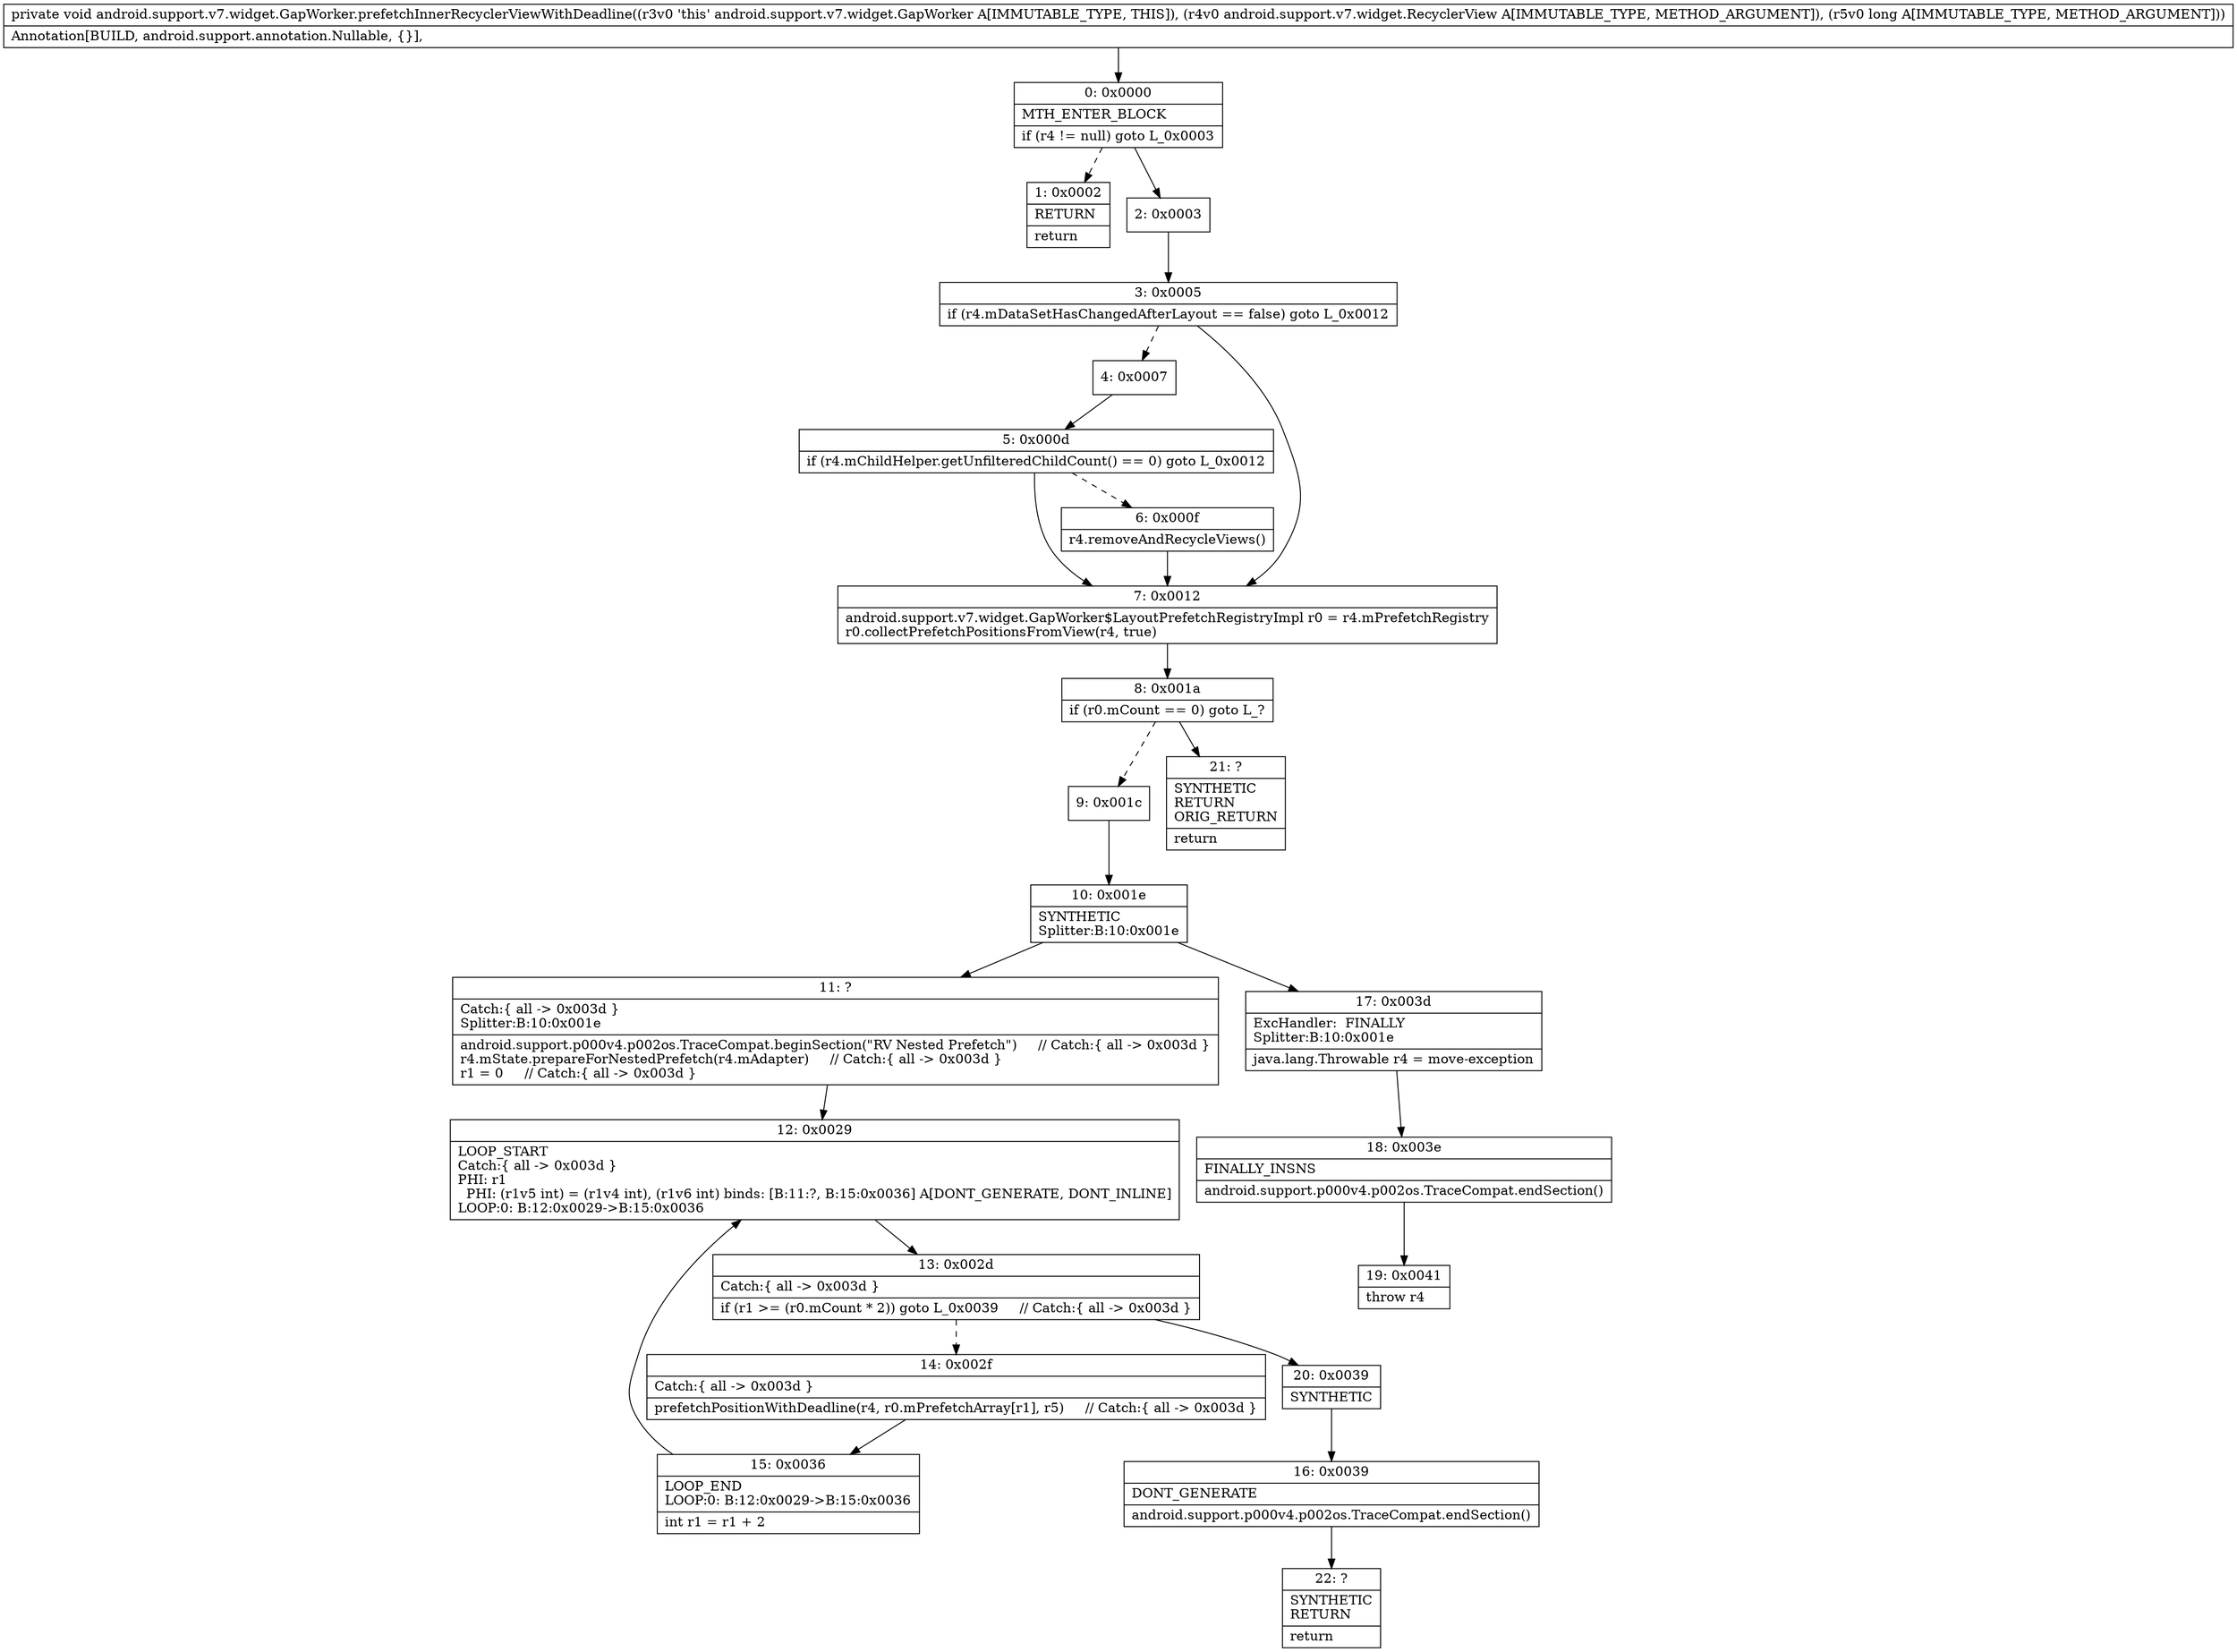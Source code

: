 digraph "CFG forandroid.support.v7.widget.GapWorker.prefetchInnerRecyclerViewWithDeadline(Landroid\/support\/v7\/widget\/RecyclerView;J)V" {
Node_0 [shape=record,label="{0\:\ 0x0000|MTH_ENTER_BLOCK\l|if (r4 != null) goto L_0x0003\l}"];
Node_1 [shape=record,label="{1\:\ 0x0002|RETURN\l|return\l}"];
Node_2 [shape=record,label="{2\:\ 0x0003}"];
Node_3 [shape=record,label="{3\:\ 0x0005|if (r4.mDataSetHasChangedAfterLayout == false) goto L_0x0012\l}"];
Node_4 [shape=record,label="{4\:\ 0x0007}"];
Node_5 [shape=record,label="{5\:\ 0x000d|if (r4.mChildHelper.getUnfilteredChildCount() == 0) goto L_0x0012\l}"];
Node_6 [shape=record,label="{6\:\ 0x000f|r4.removeAndRecycleViews()\l}"];
Node_7 [shape=record,label="{7\:\ 0x0012|android.support.v7.widget.GapWorker$LayoutPrefetchRegistryImpl r0 = r4.mPrefetchRegistry\lr0.collectPrefetchPositionsFromView(r4, true)\l}"];
Node_8 [shape=record,label="{8\:\ 0x001a|if (r0.mCount == 0) goto L_?\l}"];
Node_9 [shape=record,label="{9\:\ 0x001c}"];
Node_10 [shape=record,label="{10\:\ 0x001e|SYNTHETIC\lSplitter:B:10:0x001e\l}"];
Node_11 [shape=record,label="{11\:\ ?|Catch:\{ all \-\> 0x003d \}\lSplitter:B:10:0x001e\l|android.support.p000v4.p002os.TraceCompat.beginSection(\"RV Nested Prefetch\")     \/\/ Catch:\{ all \-\> 0x003d \}\lr4.mState.prepareForNestedPrefetch(r4.mAdapter)     \/\/ Catch:\{ all \-\> 0x003d \}\lr1 = 0     \/\/ Catch:\{ all \-\> 0x003d \}\l}"];
Node_12 [shape=record,label="{12\:\ 0x0029|LOOP_START\lCatch:\{ all \-\> 0x003d \}\lPHI: r1 \l  PHI: (r1v5 int) = (r1v4 int), (r1v6 int) binds: [B:11:?, B:15:0x0036] A[DONT_GENERATE, DONT_INLINE]\lLOOP:0: B:12:0x0029\-\>B:15:0x0036\l}"];
Node_13 [shape=record,label="{13\:\ 0x002d|Catch:\{ all \-\> 0x003d \}\l|if (r1 \>= (r0.mCount * 2)) goto L_0x0039     \/\/ Catch:\{ all \-\> 0x003d \}\l}"];
Node_14 [shape=record,label="{14\:\ 0x002f|Catch:\{ all \-\> 0x003d \}\l|prefetchPositionWithDeadline(r4, r0.mPrefetchArray[r1], r5)     \/\/ Catch:\{ all \-\> 0x003d \}\l}"];
Node_15 [shape=record,label="{15\:\ 0x0036|LOOP_END\lLOOP:0: B:12:0x0029\-\>B:15:0x0036\l|int r1 = r1 + 2\l}"];
Node_16 [shape=record,label="{16\:\ 0x0039|DONT_GENERATE\l|android.support.p000v4.p002os.TraceCompat.endSection()\l}"];
Node_17 [shape=record,label="{17\:\ 0x003d|ExcHandler:  FINALLY\lSplitter:B:10:0x001e\l|java.lang.Throwable r4 = move\-exception\l}"];
Node_18 [shape=record,label="{18\:\ 0x003e|FINALLY_INSNS\l|android.support.p000v4.p002os.TraceCompat.endSection()\l}"];
Node_19 [shape=record,label="{19\:\ 0x0041|throw r4\l}"];
Node_20 [shape=record,label="{20\:\ 0x0039|SYNTHETIC\l}"];
Node_21 [shape=record,label="{21\:\ ?|SYNTHETIC\lRETURN\lORIG_RETURN\l|return\l}"];
Node_22 [shape=record,label="{22\:\ ?|SYNTHETIC\lRETURN\l|return\l}"];
MethodNode[shape=record,label="{private void android.support.v7.widget.GapWorker.prefetchInnerRecyclerViewWithDeadline((r3v0 'this' android.support.v7.widget.GapWorker A[IMMUTABLE_TYPE, THIS]), (r4v0 android.support.v7.widget.RecyclerView A[IMMUTABLE_TYPE, METHOD_ARGUMENT]), (r5v0 long A[IMMUTABLE_TYPE, METHOD_ARGUMENT]))  | Annotation[BUILD, android.support.annotation.Nullable, \{\}], \l}"];
MethodNode -> Node_0;
Node_0 -> Node_1[style=dashed];
Node_0 -> Node_2;
Node_2 -> Node_3;
Node_3 -> Node_4[style=dashed];
Node_3 -> Node_7;
Node_4 -> Node_5;
Node_5 -> Node_6[style=dashed];
Node_5 -> Node_7;
Node_6 -> Node_7;
Node_7 -> Node_8;
Node_8 -> Node_9[style=dashed];
Node_8 -> Node_21;
Node_9 -> Node_10;
Node_10 -> Node_11;
Node_10 -> Node_17;
Node_11 -> Node_12;
Node_12 -> Node_13;
Node_13 -> Node_14[style=dashed];
Node_13 -> Node_20;
Node_14 -> Node_15;
Node_15 -> Node_12;
Node_16 -> Node_22;
Node_17 -> Node_18;
Node_18 -> Node_19;
Node_20 -> Node_16;
}

